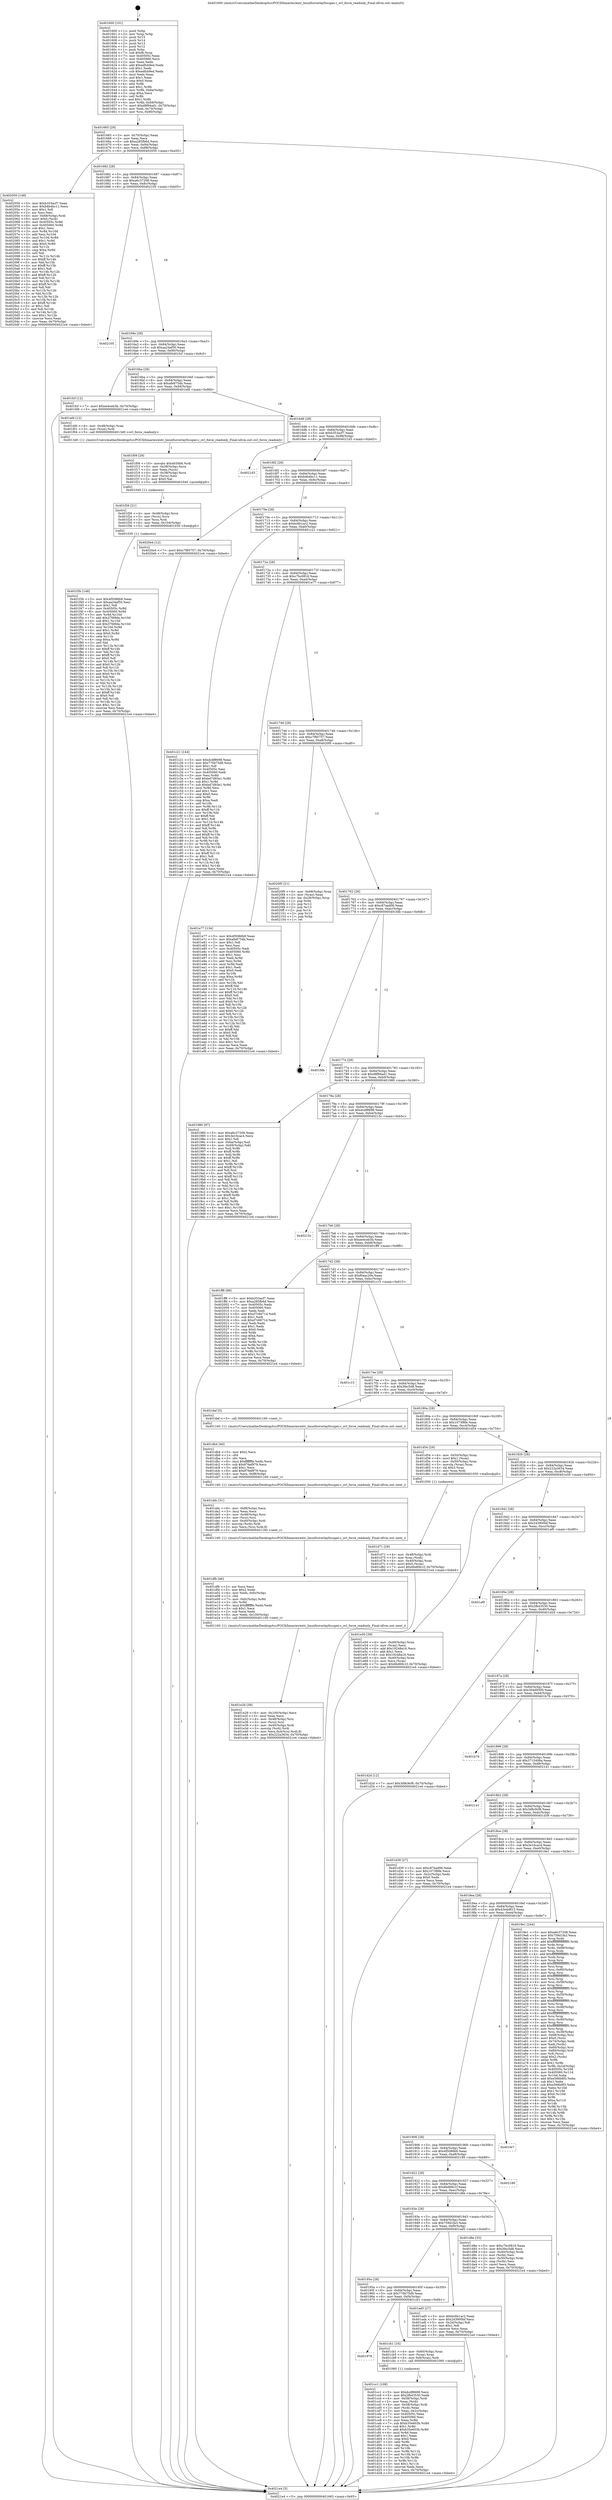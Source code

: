 digraph "0x401600" {
  label = "0x401600 (/mnt/c/Users/mathe/Desktop/tcc/POCII/binaries/extr_linuxfsoverlayfssuper.c_ovl_force_readonly_Final-ollvm.out::main(0))"
  labelloc = "t"
  node[shape=record]

  Entry [label="",width=0.3,height=0.3,shape=circle,fillcolor=black,style=filled]
  "0x401665" [label="{
     0x401665 [29]\l
     | [instrs]\l
     &nbsp;&nbsp;0x401665 \<+3\>: mov -0x70(%rbp),%eax\l
     &nbsp;&nbsp;0x401668 \<+2\>: mov %eax,%ecx\l
     &nbsp;&nbsp;0x40166a \<+6\>: sub $0xa285fb6d,%ecx\l
     &nbsp;&nbsp;0x401670 \<+6\>: mov %eax,-0x84(%rbp)\l
     &nbsp;&nbsp;0x401676 \<+6\>: mov %ecx,-0x88(%rbp)\l
     &nbsp;&nbsp;0x40167c \<+6\>: je 0000000000402050 \<main+0xa50\>\l
  }"]
  "0x402050" [label="{
     0x402050 [148]\l
     | [instrs]\l
     &nbsp;&nbsp;0x402050 \<+5\>: mov $0xb353acf7,%eax\l
     &nbsp;&nbsp;0x402055 \<+5\>: mov $0xb4b4bc11,%ecx\l
     &nbsp;&nbsp;0x40205a \<+2\>: mov $0x1,%dl\l
     &nbsp;&nbsp;0x40205c \<+2\>: xor %esi,%esi\l
     &nbsp;&nbsp;0x40205e \<+4\>: mov -0x68(%rbp),%rdi\l
     &nbsp;&nbsp;0x402062 \<+6\>: movl $0x0,(%rdi)\l
     &nbsp;&nbsp;0x402068 \<+8\>: mov 0x40505c,%r8d\l
     &nbsp;&nbsp;0x402070 \<+8\>: mov 0x405060,%r9d\l
     &nbsp;&nbsp;0x402078 \<+3\>: sub $0x1,%esi\l
     &nbsp;&nbsp;0x40207b \<+3\>: mov %r8d,%r10d\l
     &nbsp;&nbsp;0x40207e \<+3\>: add %esi,%r10d\l
     &nbsp;&nbsp;0x402081 \<+4\>: imul %r10d,%r8d\l
     &nbsp;&nbsp;0x402085 \<+4\>: and $0x1,%r8d\l
     &nbsp;&nbsp;0x402089 \<+4\>: cmp $0x0,%r8d\l
     &nbsp;&nbsp;0x40208d \<+4\>: sete %r11b\l
     &nbsp;&nbsp;0x402091 \<+4\>: cmp $0xa,%r9d\l
     &nbsp;&nbsp;0x402095 \<+3\>: setl %bl\l
     &nbsp;&nbsp;0x402098 \<+3\>: mov %r11b,%r14b\l
     &nbsp;&nbsp;0x40209b \<+4\>: xor $0xff,%r14b\l
     &nbsp;&nbsp;0x40209f \<+3\>: mov %bl,%r15b\l
     &nbsp;&nbsp;0x4020a2 \<+4\>: xor $0xff,%r15b\l
     &nbsp;&nbsp;0x4020a6 \<+3\>: xor $0x1,%dl\l
     &nbsp;&nbsp;0x4020a9 \<+3\>: mov %r14b,%r12b\l
     &nbsp;&nbsp;0x4020ac \<+4\>: and $0xff,%r12b\l
     &nbsp;&nbsp;0x4020b0 \<+3\>: and %dl,%r11b\l
     &nbsp;&nbsp;0x4020b3 \<+3\>: mov %r15b,%r13b\l
     &nbsp;&nbsp;0x4020b6 \<+4\>: and $0xff,%r13b\l
     &nbsp;&nbsp;0x4020ba \<+2\>: and %dl,%bl\l
     &nbsp;&nbsp;0x4020bc \<+3\>: or %r11b,%r12b\l
     &nbsp;&nbsp;0x4020bf \<+3\>: or %bl,%r13b\l
     &nbsp;&nbsp;0x4020c2 \<+3\>: xor %r13b,%r12b\l
     &nbsp;&nbsp;0x4020c5 \<+3\>: or %r15b,%r14b\l
     &nbsp;&nbsp;0x4020c8 \<+4\>: xor $0xff,%r14b\l
     &nbsp;&nbsp;0x4020cc \<+3\>: or $0x1,%dl\l
     &nbsp;&nbsp;0x4020cf \<+3\>: and %dl,%r14b\l
     &nbsp;&nbsp;0x4020d2 \<+3\>: or %r14b,%r12b\l
     &nbsp;&nbsp;0x4020d5 \<+4\>: test $0x1,%r12b\l
     &nbsp;&nbsp;0x4020d9 \<+3\>: cmovne %ecx,%eax\l
     &nbsp;&nbsp;0x4020dc \<+3\>: mov %eax,-0x70(%rbp)\l
     &nbsp;&nbsp;0x4020df \<+5\>: jmp 00000000004021e4 \<main+0xbe4\>\l
  }"]
  "0x401682" [label="{
     0x401682 [28]\l
     | [instrs]\l
     &nbsp;&nbsp;0x401682 \<+5\>: jmp 0000000000401687 \<main+0x87\>\l
     &nbsp;&nbsp;0x401687 \<+6\>: mov -0x84(%rbp),%eax\l
     &nbsp;&nbsp;0x40168d \<+5\>: sub $0xa6c37208,%eax\l
     &nbsp;&nbsp;0x401692 \<+6\>: mov %eax,-0x8c(%rbp)\l
     &nbsp;&nbsp;0x401698 \<+6\>: je 0000000000402105 \<main+0xb05\>\l
  }"]
  Exit [label="",width=0.3,height=0.3,shape=circle,fillcolor=black,style=filled,peripheries=2]
  "0x402105" [label="{
     0x402105\l
  }", style=dashed]
  "0x40169e" [label="{
     0x40169e [28]\l
     | [instrs]\l
     &nbsp;&nbsp;0x40169e \<+5\>: jmp 00000000004016a3 \<main+0xa3\>\l
     &nbsp;&nbsp;0x4016a3 \<+6\>: mov -0x84(%rbp),%eax\l
     &nbsp;&nbsp;0x4016a9 \<+5\>: sub $0xaa24af50,%eax\l
     &nbsp;&nbsp;0x4016ae \<+6\>: mov %eax,-0x90(%rbp)\l
     &nbsp;&nbsp;0x4016b4 \<+6\>: je 0000000000401fcf \<main+0x9cf\>\l
  }"]
  "0x401f3b" [label="{
     0x401f3b [148]\l
     | [instrs]\l
     &nbsp;&nbsp;0x401f3b \<+5\>: mov $0x4f5086b9,%eax\l
     &nbsp;&nbsp;0x401f40 \<+5\>: mov $0xaa24af50,%esi\l
     &nbsp;&nbsp;0x401f45 \<+2\>: mov $0x1,%dl\l
     &nbsp;&nbsp;0x401f47 \<+8\>: mov 0x40505c,%r8d\l
     &nbsp;&nbsp;0x401f4f \<+8\>: mov 0x405060,%r9d\l
     &nbsp;&nbsp;0x401f57 \<+3\>: mov %r8d,%r10d\l
     &nbsp;&nbsp;0x401f5a \<+7\>: add $0x37fd9de,%r10d\l
     &nbsp;&nbsp;0x401f61 \<+4\>: sub $0x1,%r10d\l
     &nbsp;&nbsp;0x401f65 \<+7\>: sub $0x37fd9de,%r10d\l
     &nbsp;&nbsp;0x401f6c \<+4\>: imul %r10d,%r8d\l
     &nbsp;&nbsp;0x401f70 \<+4\>: and $0x1,%r8d\l
     &nbsp;&nbsp;0x401f74 \<+4\>: cmp $0x0,%r8d\l
     &nbsp;&nbsp;0x401f78 \<+4\>: sete %r11b\l
     &nbsp;&nbsp;0x401f7c \<+4\>: cmp $0xa,%r9d\l
     &nbsp;&nbsp;0x401f80 \<+3\>: setl %bl\l
     &nbsp;&nbsp;0x401f83 \<+3\>: mov %r11b,%r14b\l
     &nbsp;&nbsp;0x401f86 \<+4\>: xor $0xff,%r14b\l
     &nbsp;&nbsp;0x401f8a \<+3\>: mov %bl,%r15b\l
     &nbsp;&nbsp;0x401f8d \<+4\>: xor $0xff,%r15b\l
     &nbsp;&nbsp;0x401f91 \<+3\>: xor $0x0,%dl\l
     &nbsp;&nbsp;0x401f94 \<+3\>: mov %r14b,%r12b\l
     &nbsp;&nbsp;0x401f97 \<+4\>: and $0x0,%r12b\l
     &nbsp;&nbsp;0x401f9b \<+3\>: and %dl,%r11b\l
     &nbsp;&nbsp;0x401f9e \<+3\>: mov %r15b,%r13b\l
     &nbsp;&nbsp;0x401fa1 \<+4\>: and $0x0,%r13b\l
     &nbsp;&nbsp;0x401fa5 \<+2\>: and %dl,%bl\l
     &nbsp;&nbsp;0x401fa7 \<+3\>: or %r11b,%r12b\l
     &nbsp;&nbsp;0x401faa \<+3\>: or %bl,%r13b\l
     &nbsp;&nbsp;0x401fad \<+3\>: xor %r13b,%r12b\l
     &nbsp;&nbsp;0x401fb0 \<+3\>: or %r15b,%r14b\l
     &nbsp;&nbsp;0x401fb3 \<+4\>: xor $0xff,%r14b\l
     &nbsp;&nbsp;0x401fb7 \<+3\>: or $0x0,%dl\l
     &nbsp;&nbsp;0x401fba \<+3\>: and %dl,%r14b\l
     &nbsp;&nbsp;0x401fbd \<+3\>: or %r14b,%r12b\l
     &nbsp;&nbsp;0x401fc0 \<+4\>: test $0x1,%r12b\l
     &nbsp;&nbsp;0x401fc4 \<+3\>: cmovne %esi,%eax\l
     &nbsp;&nbsp;0x401fc7 \<+3\>: mov %eax,-0x70(%rbp)\l
     &nbsp;&nbsp;0x401fca \<+5\>: jmp 00000000004021e4 \<main+0xbe4\>\l
  }"]
  "0x401fcf" [label="{
     0x401fcf [12]\l
     | [instrs]\l
     &nbsp;&nbsp;0x401fcf \<+7\>: movl $0xee4ceb3b,-0x70(%rbp)\l
     &nbsp;&nbsp;0x401fd6 \<+5\>: jmp 00000000004021e4 \<main+0xbe4\>\l
  }"]
  "0x4016ba" [label="{
     0x4016ba [28]\l
     | [instrs]\l
     &nbsp;&nbsp;0x4016ba \<+5\>: jmp 00000000004016bf \<main+0xbf\>\l
     &nbsp;&nbsp;0x4016bf \<+6\>: mov -0x84(%rbp),%eax\l
     &nbsp;&nbsp;0x4016c5 \<+5\>: sub $0xafe8754b,%eax\l
     &nbsp;&nbsp;0x4016ca \<+6\>: mov %eax,-0x94(%rbp)\l
     &nbsp;&nbsp;0x4016d0 \<+6\>: je 0000000000401efd \<main+0x8fd\>\l
  }"]
  "0x401f26" [label="{
     0x401f26 [21]\l
     | [instrs]\l
     &nbsp;&nbsp;0x401f26 \<+4\>: mov -0x48(%rbp),%rcx\l
     &nbsp;&nbsp;0x401f2a \<+3\>: mov (%rcx),%rcx\l
     &nbsp;&nbsp;0x401f2d \<+3\>: mov %rcx,%rdi\l
     &nbsp;&nbsp;0x401f30 \<+6\>: mov %eax,-0x104(%rbp)\l
     &nbsp;&nbsp;0x401f36 \<+5\>: call 0000000000401030 \<free@plt\>\l
     | [calls]\l
     &nbsp;&nbsp;0x401030 \{1\} (unknown)\l
  }"]
  "0x401efd" [label="{
     0x401efd [12]\l
     | [instrs]\l
     &nbsp;&nbsp;0x401efd \<+4\>: mov -0x48(%rbp),%rax\l
     &nbsp;&nbsp;0x401f01 \<+3\>: mov (%rax),%rdi\l
     &nbsp;&nbsp;0x401f04 \<+5\>: call 00000000004013d0 \<ovl_force_readonly\>\l
     | [calls]\l
     &nbsp;&nbsp;0x4013d0 \{1\} (/mnt/c/Users/mathe/Desktop/tcc/POCII/binaries/extr_linuxfsoverlayfssuper.c_ovl_force_readonly_Final-ollvm.out::ovl_force_readonly)\l
  }"]
  "0x4016d6" [label="{
     0x4016d6 [28]\l
     | [instrs]\l
     &nbsp;&nbsp;0x4016d6 \<+5\>: jmp 00000000004016db \<main+0xdb\>\l
     &nbsp;&nbsp;0x4016db \<+6\>: mov -0x84(%rbp),%eax\l
     &nbsp;&nbsp;0x4016e1 \<+5\>: sub $0xb353acf7,%eax\l
     &nbsp;&nbsp;0x4016e6 \<+6\>: mov %eax,-0x98(%rbp)\l
     &nbsp;&nbsp;0x4016ec \<+6\>: je 00000000004021d3 \<main+0xbd3\>\l
  }"]
  "0x401f09" [label="{
     0x401f09 [29]\l
     | [instrs]\l
     &nbsp;&nbsp;0x401f09 \<+10\>: movabs $0x4030b6,%rdi\l
     &nbsp;&nbsp;0x401f13 \<+4\>: mov -0x38(%rbp),%rcx\l
     &nbsp;&nbsp;0x401f17 \<+2\>: mov %eax,(%rcx)\l
     &nbsp;&nbsp;0x401f19 \<+4\>: mov -0x38(%rbp),%rcx\l
     &nbsp;&nbsp;0x401f1d \<+2\>: mov (%rcx),%esi\l
     &nbsp;&nbsp;0x401f1f \<+2\>: mov $0x0,%al\l
     &nbsp;&nbsp;0x401f21 \<+5\>: call 0000000000401040 \<printf@plt\>\l
     | [calls]\l
     &nbsp;&nbsp;0x401040 \{1\} (unknown)\l
  }"]
  "0x4021d3" [label="{
     0x4021d3\l
  }", style=dashed]
  "0x4016f2" [label="{
     0x4016f2 [28]\l
     | [instrs]\l
     &nbsp;&nbsp;0x4016f2 \<+5\>: jmp 00000000004016f7 \<main+0xf7\>\l
     &nbsp;&nbsp;0x4016f7 \<+6\>: mov -0x84(%rbp),%eax\l
     &nbsp;&nbsp;0x4016fd \<+5\>: sub $0xb4b4bc11,%eax\l
     &nbsp;&nbsp;0x401702 \<+6\>: mov %eax,-0x9c(%rbp)\l
     &nbsp;&nbsp;0x401708 \<+6\>: je 00000000004020e4 \<main+0xae4\>\l
  }"]
  "0x401e29" [label="{
     0x401e29 [39]\l
     | [instrs]\l
     &nbsp;&nbsp;0x401e29 \<+6\>: mov -0x100(%rbp),%ecx\l
     &nbsp;&nbsp;0x401e2f \<+3\>: imul %eax,%ecx\l
     &nbsp;&nbsp;0x401e32 \<+4\>: mov -0x48(%rbp),%rsi\l
     &nbsp;&nbsp;0x401e36 \<+3\>: mov (%rsi),%rsi\l
     &nbsp;&nbsp;0x401e39 \<+4\>: mov -0x40(%rbp),%rdi\l
     &nbsp;&nbsp;0x401e3d \<+3\>: movslq (%rdi),%rdi\l
     &nbsp;&nbsp;0x401e40 \<+4\>: mov %ecx,0x4(%rsi,%rdi,8)\l
     &nbsp;&nbsp;0x401e44 \<+7\>: movl $0x222a3634,-0x70(%rbp)\l
     &nbsp;&nbsp;0x401e4b \<+5\>: jmp 00000000004021e4 \<main+0xbe4\>\l
  }"]
  "0x4020e4" [label="{
     0x4020e4 [12]\l
     | [instrs]\l
     &nbsp;&nbsp;0x4020e4 \<+7\>: movl $0xc7f85757,-0x70(%rbp)\l
     &nbsp;&nbsp;0x4020eb \<+5\>: jmp 00000000004021e4 \<main+0xbe4\>\l
  }"]
  "0x40170e" [label="{
     0x40170e [28]\l
     | [instrs]\l
     &nbsp;&nbsp;0x40170e \<+5\>: jmp 0000000000401713 \<main+0x113\>\l
     &nbsp;&nbsp;0x401713 \<+6\>: mov -0x84(%rbp),%eax\l
     &nbsp;&nbsp;0x401719 \<+5\>: sub $0xbc6b1ac2,%eax\l
     &nbsp;&nbsp;0x40171e \<+6\>: mov %eax,-0xa0(%rbp)\l
     &nbsp;&nbsp;0x401724 \<+6\>: je 0000000000401c21 \<main+0x621\>\l
  }"]
  "0x401dfb" [label="{
     0x401dfb [46]\l
     | [instrs]\l
     &nbsp;&nbsp;0x401dfb \<+2\>: xor %ecx,%ecx\l
     &nbsp;&nbsp;0x401dfd \<+5\>: mov $0x2,%edx\l
     &nbsp;&nbsp;0x401e02 \<+6\>: mov %edx,-0xfc(%rbp)\l
     &nbsp;&nbsp;0x401e08 \<+1\>: cltd\l
     &nbsp;&nbsp;0x401e09 \<+7\>: mov -0xfc(%rbp),%r8d\l
     &nbsp;&nbsp;0x401e10 \<+3\>: idiv %r8d\l
     &nbsp;&nbsp;0x401e13 \<+6\>: imul $0xfffffffe,%edx,%edx\l
     &nbsp;&nbsp;0x401e19 \<+3\>: sub $0x1,%ecx\l
     &nbsp;&nbsp;0x401e1c \<+2\>: sub %ecx,%edx\l
     &nbsp;&nbsp;0x401e1e \<+6\>: mov %edx,-0x100(%rbp)\l
     &nbsp;&nbsp;0x401e24 \<+5\>: call 0000000000401160 \<next_i\>\l
     | [calls]\l
     &nbsp;&nbsp;0x401160 \{1\} (/mnt/c/Users/mathe/Desktop/tcc/POCII/binaries/extr_linuxfsoverlayfssuper.c_ovl_force_readonly_Final-ollvm.out::next_i)\l
  }"]
  "0x401c21" [label="{
     0x401c21 [144]\l
     | [instrs]\l
     &nbsp;&nbsp;0x401c21 \<+5\>: mov $0xdcdf8698,%eax\l
     &nbsp;&nbsp;0x401c26 \<+5\>: mov $0x770b75d9,%ecx\l
     &nbsp;&nbsp;0x401c2b \<+2\>: mov $0x1,%dl\l
     &nbsp;&nbsp;0x401c2d \<+7\>: mov 0x40505c,%esi\l
     &nbsp;&nbsp;0x401c34 \<+7\>: mov 0x405060,%edi\l
     &nbsp;&nbsp;0x401c3b \<+3\>: mov %esi,%r8d\l
     &nbsp;&nbsp;0x401c3e \<+7\>: add $0xbd7d93e1,%r8d\l
     &nbsp;&nbsp;0x401c45 \<+4\>: sub $0x1,%r8d\l
     &nbsp;&nbsp;0x401c49 \<+7\>: sub $0xbd7d93e1,%r8d\l
     &nbsp;&nbsp;0x401c50 \<+4\>: imul %r8d,%esi\l
     &nbsp;&nbsp;0x401c54 \<+3\>: and $0x1,%esi\l
     &nbsp;&nbsp;0x401c57 \<+3\>: cmp $0x0,%esi\l
     &nbsp;&nbsp;0x401c5a \<+4\>: sete %r9b\l
     &nbsp;&nbsp;0x401c5e \<+3\>: cmp $0xa,%edi\l
     &nbsp;&nbsp;0x401c61 \<+4\>: setl %r10b\l
     &nbsp;&nbsp;0x401c65 \<+3\>: mov %r9b,%r11b\l
     &nbsp;&nbsp;0x401c68 \<+4\>: xor $0xff,%r11b\l
     &nbsp;&nbsp;0x401c6c \<+3\>: mov %r10b,%bl\l
     &nbsp;&nbsp;0x401c6f \<+3\>: xor $0xff,%bl\l
     &nbsp;&nbsp;0x401c72 \<+3\>: xor $0x1,%dl\l
     &nbsp;&nbsp;0x401c75 \<+3\>: mov %r11b,%r14b\l
     &nbsp;&nbsp;0x401c78 \<+4\>: and $0xff,%r14b\l
     &nbsp;&nbsp;0x401c7c \<+3\>: and %dl,%r9b\l
     &nbsp;&nbsp;0x401c7f \<+3\>: mov %bl,%r15b\l
     &nbsp;&nbsp;0x401c82 \<+4\>: and $0xff,%r15b\l
     &nbsp;&nbsp;0x401c86 \<+3\>: and %dl,%r10b\l
     &nbsp;&nbsp;0x401c89 \<+3\>: or %r9b,%r14b\l
     &nbsp;&nbsp;0x401c8c \<+3\>: or %r10b,%r15b\l
     &nbsp;&nbsp;0x401c8f \<+3\>: xor %r15b,%r14b\l
     &nbsp;&nbsp;0x401c92 \<+3\>: or %bl,%r11b\l
     &nbsp;&nbsp;0x401c95 \<+4\>: xor $0xff,%r11b\l
     &nbsp;&nbsp;0x401c99 \<+3\>: or $0x1,%dl\l
     &nbsp;&nbsp;0x401c9c \<+3\>: and %dl,%r11b\l
     &nbsp;&nbsp;0x401c9f \<+3\>: or %r11b,%r14b\l
     &nbsp;&nbsp;0x401ca2 \<+4\>: test $0x1,%r14b\l
     &nbsp;&nbsp;0x401ca6 \<+3\>: cmovne %ecx,%eax\l
     &nbsp;&nbsp;0x401ca9 \<+3\>: mov %eax,-0x70(%rbp)\l
     &nbsp;&nbsp;0x401cac \<+5\>: jmp 00000000004021e4 \<main+0xbe4\>\l
  }"]
  "0x40172a" [label="{
     0x40172a [28]\l
     | [instrs]\l
     &nbsp;&nbsp;0x40172a \<+5\>: jmp 000000000040172f \<main+0x12f\>\l
     &nbsp;&nbsp;0x40172f \<+6\>: mov -0x84(%rbp),%eax\l
     &nbsp;&nbsp;0x401735 \<+5\>: sub $0xc7bc0816,%eax\l
     &nbsp;&nbsp;0x40173a \<+6\>: mov %eax,-0xa4(%rbp)\l
     &nbsp;&nbsp;0x401740 \<+6\>: je 0000000000401e77 \<main+0x877\>\l
  }"]
  "0x401ddc" [label="{
     0x401ddc [31]\l
     | [instrs]\l
     &nbsp;&nbsp;0x401ddc \<+6\>: mov -0xf8(%rbp),%ecx\l
     &nbsp;&nbsp;0x401de2 \<+3\>: imul %eax,%ecx\l
     &nbsp;&nbsp;0x401de5 \<+4\>: mov -0x48(%rbp),%rsi\l
     &nbsp;&nbsp;0x401de9 \<+3\>: mov (%rsi),%rsi\l
     &nbsp;&nbsp;0x401dec \<+4\>: mov -0x40(%rbp),%rdi\l
     &nbsp;&nbsp;0x401df0 \<+3\>: movslq (%rdi),%rdi\l
     &nbsp;&nbsp;0x401df3 \<+3\>: mov %ecx,(%rsi,%rdi,8)\l
     &nbsp;&nbsp;0x401df6 \<+5\>: call 0000000000401160 \<next_i\>\l
     | [calls]\l
     &nbsp;&nbsp;0x401160 \{1\} (/mnt/c/Users/mathe/Desktop/tcc/POCII/binaries/extr_linuxfsoverlayfssuper.c_ovl_force_readonly_Final-ollvm.out::next_i)\l
  }"]
  "0x401e77" [label="{
     0x401e77 [134]\l
     | [instrs]\l
     &nbsp;&nbsp;0x401e77 \<+5\>: mov $0x4f5086b9,%eax\l
     &nbsp;&nbsp;0x401e7c \<+5\>: mov $0xafe8754b,%ecx\l
     &nbsp;&nbsp;0x401e81 \<+2\>: mov $0x1,%dl\l
     &nbsp;&nbsp;0x401e83 \<+2\>: xor %esi,%esi\l
     &nbsp;&nbsp;0x401e85 \<+7\>: mov 0x40505c,%edi\l
     &nbsp;&nbsp;0x401e8c \<+8\>: mov 0x405060,%r8d\l
     &nbsp;&nbsp;0x401e94 \<+3\>: sub $0x1,%esi\l
     &nbsp;&nbsp;0x401e97 \<+3\>: mov %edi,%r9d\l
     &nbsp;&nbsp;0x401e9a \<+3\>: add %esi,%r9d\l
     &nbsp;&nbsp;0x401e9d \<+4\>: imul %r9d,%edi\l
     &nbsp;&nbsp;0x401ea1 \<+3\>: and $0x1,%edi\l
     &nbsp;&nbsp;0x401ea4 \<+3\>: cmp $0x0,%edi\l
     &nbsp;&nbsp;0x401ea7 \<+4\>: sete %r10b\l
     &nbsp;&nbsp;0x401eab \<+4\>: cmp $0xa,%r8d\l
     &nbsp;&nbsp;0x401eaf \<+4\>: setl %r11b\l
     &nbsp;&nbsp;0x401eb3 \<+3\>: mov %r10b,%bl\l
     &nbsp;&nbsp;0x401eb6 \<+3\>: xor $0xff,%bl\l
     &nbsp;&nbsp;0x401eb9 \<+3\>: mov %r11b,%r14b\l
     &nbsp;&nbsp;0x401ebc \<+4\>: xor $0xff,%r14b\l
     &nbsp;&nbsp;0x401ec0 \<+3\>: xor $0x0,%dl\l
     &nbsp;&nbsp;0x401ec3 \<+3\>: mov %bl,%r15b\l
     &nbsp;&nbsp;0x401ec6 \<+4\>: and $0x0,%r15b\l
     &nbsp;&nbsp;0x401eca \<+3\>: and %dl,%r10b\l
     &nbsp;&nbsp;0x401ecd \<+3\>: mov %r14b,%r12b\l
     &nbsp;&nbsp;0x401ed0 \<+4\>: and $0x0,%r12b\l
     &nbsp;&nbsp;0x401ed4 \<+3\>: and %dl,%r11b\l
     &nbsp;&nbsp;0x401ed7 \<+3\>: or %r10b,%r15b\l
     &nbsp;&nbsp;0x401eda \<+3\>: or %r11b,%r12b\l
     &nbsp;&nbsp;0x401edd \<+3\>: xor %r12b,%r15b\l
     &nbsp;&nbsp;0x401ee0 \<+3\>: or %r14b,%bl\l
     &nbsp;&nbsp;0x401ee3 \<+3\>: xor $0xff,%bl\l
     &nbsp;&nbsp;0x401ee6 \<+3\>: or $0x0,%dl\l
     &nbsp;&nbsp;0x401ee9 \<+2\>: and %dl,%bl\l
     &nbsp;&nbsp;0x401eeb \<+3\>: or %bl,%r15b\l
     &nbsp;&nbsp;0x401eee \<+4\>: test $0x1,%r15b\l
     &nbsp;&nbsp;0x401ef2 \<+3\>: cmovne %ecx,%eax\l
     &nbsp;&nbsp;0x401ef5 \<+3\>: mov %eax,-0x70(%rbp)\l
     &nbsp;&nbsp;0x401ef8 \<+5\>: jmp 00000000004021e4 \<main+0xbe4\>\l
  }"]
  "0x401746" [label="{
     0x401746 [28]\l
     | [instrs]\l
     &nbsp;&nbsp;0x401746 \<+5\>: jmp 000000000040174b \<main+0x14b\>\l
     &nbsp;&nbsp;0x40174b \<+6\>: mov -0x84(%rbp),%eax\l
     &nbsp;&nbsp;0x401751 \<+5\>: sub $0xc7f85757,%eax\l
     &nbsp;&nbsp;0x401756 \<+6\>: mov %eax,-0xa8(%rbp)\l
     &nbsp;&nbsp;0x40175c \<+6\>: je 00000000004020f0 \<main+0xaf0\>\l
  }"]
  "0x401db4" [label="{
     0x401db4 [40]\l
     | [instrs]\l
     &nbsp;&nbsp;0x401db4 \<+5\>: mov $0x2,%ecx\l
     &nbsp;&nbsp;0x401db9 \<+1\>: cltd\l
     &nbsp;&nbsp;0x401dba \<+2\>: idiv %ecx\l
     &nbsp;&nbsp;0x401dbc \<+6\>: imul $0xfffffffe,%edx,%ecx\l
     &nbsp;&nbsp;0x401dc2 \<+6\>: sub $0x976ef979,%ecx\l
     &nbsp;&nbsp;0x401dc8 \<+3\>: add $0x1,%ecx\l
     &nbsp;&nbsp;0x401dcb \<+6\>: add $0x976ef979,%ecx\l
     &nbsp;&nbsp;0x401dd1 \<+6\>: mov %ecx,-0xf8(%rbp)\l
     &nbsp;&nbsp;0x401dd7 \<+5\>: call 0000000000401160 \<next_i\>\l
     | [calls]\l
     &nbsp;&nbsp;0x401160 \{1\} (/mnt/c/Users/mathe/Desktop/tcc/POCII/binaries/extr_linuxfsoverlayfssuper.c_ovl_force_readonly_Final-ollvm.out::next_i)\l
  }"]
  "0x4020f0" [label="{
     0x4020f0 [21]\l
     | [instrs]\l
     &nbsp;&nbsp;0x4020f0 \<+4\>: mov -0x68(%rbp),%rax\l
     &nbsp;&nbsp;0x4020f4 \<+2\>: mov (%rax),%eax\l
     &nbsp;&nbsp;0x4020f6 \<+4\>: lea -0x28(%rbp),%rsp\l
     &nbsp;&nbsp;0x4020fa \<+1\>: pop %rbx\l
     &nbsp;&nbsp;0x4020fb \<+2\>: pop %r12\l
     &nbsp;&nbsp;0x4020fd \<+2\>: pop %r13\l
     &nbsp;&nbsp;0x4020ff \<+2\>: pop %r14\l
     &nbsp;&nbsp;0x402101 \<+2\>: pop %r15\l
     &nbsp;&nbsp;0x402103 \<+1\>: pop %rbp\l
     &nbsp;&nbsp;0x402104 \<+1\>: ret\l
  }"]
  "0x401762" [label="{
     0x401762 [28]\l
     | [instrs]\l
     &nbsp;&nbsp;0x401762 \<+5\>: jmp 0000000000401767 \<main+0x167\>\l
     &nbsp;&nbsp;0x401767 \<+6\>: mov -0x84(%rbp),%eax\l
     &nbsp;&nbsp;0x40176d \<+5\>: sub $0xc87ead06,%eax\l
     &nbsp;&nbsp;0x401772 \<+6\>: mov %eax,-0xac(%rbp)\l
     &nbsp;&nbsp;0x401778 \<+6\>: je 0000000000401fdb \<main+0x9db\>\l
  }"]
  "0x401d71" [label="{
     0x401d71 [29]\l
     | [instrs]\l
     &nbsp;&nbsp;0x401d71 \<+4\>: mov -0x48(%rbp),%rdi\l
     &nbsp;&nbsp;0x401d75 \<+3\>: mov %rax,(%rdi)\l
     &nbsp;&nbsp;0x401d78 \<+4\>: mov -0x40(%rbp),%rax\l
     &nbsp;&nbsp;0x401d7c \<+6\>: movl $0x0,(%rax)\l
     &nbsp;&nbsp;0x401d82 \<+7\>: movl $0x6bd69c1f,-0x70(%rbp)\l
     &nbsp;&nbsp;0x401d89 \<+5\>: jmp 00000000004021e4 \<main+0xbe4\>\l
  }"]
  "0x401fdb" [label="{
     0x401fdb\l
  }", style=dashed]
  "0x40177e" [label="{
     0x40177e [28]\l
     | [instrs]\l
     &nbsp;&nbsp;0x40177e \<+5\>: jmp 0000000000401783 \<main+0x183\>\l
     &nbsp;&nbsp;0x401783 \<+6\>: mov -0x84(%rbp),%eax\l
     &nbsp;&nbsp;0x401789 \<+5\>: sub $0xd8f94ad1,%eax\l
     &nbsp;&nbsp;0x40178e \<+6\>: mov %eax,-0xb0(%rbp)\l
     &nbsp;&nbsp;0x401794 \<+6\>: je 0000000000401980 \<main+0x380\>\l
  }"]
  "0x401cc1" [label="{
     0x401cc1 [108]\l
     | [instrs]\l
     &nbsp;&nbsp;0x401cc1 \<+5\>: mov $0xdcdf8698,%ecx\l
     &nbsp;&nbsp;0x401cc6 \<+5\>: mov $0x2fb43530,%edx\l
     &nbsp;&nbsp;0x401ccb \<+4\>: mov -0x58(%rbp),%rdi\l
     &nbsp;&nbsp;0x401ccf \<+2\>: mov %eax,(%rdi)\l
     &nbsp;&nbsp;0x401cd1 \<+4\>: mov -0x58(%rbp),%rdi\l
     &nbsp;&nbsp;0x401cd5 \<+2\>: mov (%rdi),%eax\l
     &nbsp;&nbsp;0x401cd7 \<+3\>: mov %eax,-0x2c(%rbp)\l
     &nbsp;&nbsp;0x401cda \<+7\>: mov 0x40505c,%eax\l
     &nbsp;&nbsp;0x401ce1 \<+7\>: mov 0x405060,%esi\l
     &nbsp;&nbsp;0x401ce8 \<+3\>: mov %eax,%r8d\l
     &nbsp;&nbsp;0x401ceb \<+7\>: sub $0xb35e603b,%r8d\l
     &nbsp;&nbsp;0x401cf2 \<+4\>: sub $0x1,%r8d\l
     &nbsp;&nbsp;0x401cf6 \<+7\>: add $0xb35e603b,%r8d\l
     &nbsp;&nbsp;0x401cfd \<+4\>: imul %r8d,%eax\l
     &nbsp;&nbsp;0x401d01 \<+3\>: and $0x1,%eax\l
     &nbsp;&nbsp;0x401d04 \<+3\>: cmp $0x0,%eax\l
     &nbsp;&nbsp;0x401d07 \<+4\>: sete %r9b\l
     &nbsp;&nbsp;0x401d0b \<+3\>: cmp $0xa,%esi\l
     &nbsp;&nbsp;0x401d0e \<+4\>: setl %r10b\l
     &nbsp;&nbsp;0x401d12 \<+3\>: mov %r9b,%r11b\l
     &nbsp;&nbsp;0x401d15 \<+3\>: and %r10b,%r11b\l
     &nbsp;&nbsp;0x401d18 \<+3\>: xor %r10b,%r9b\l
     &nbsp;&nbsp;0x401d1b \<+3\>: or %r9b,%r11b\l
     &nbsp;&nbsp;0x401d1e \<+4\>: test $0x1,%r11b\l
     &nbsp;&nbsp;0x401d22 \<+3\>: cmovne %edx,%ecx\l
     &nbsp;&nbsp;0x401d25 \<+3\>: mov %ecx,-0x70(%rbp)\l
     &nbsp;&nbsp;0x401d28 \<+5\>: jmp 00000000004021e4 \<main+0xbe4\>\l
  }"]
  "0x401980" [label="{
     0x401980 [97]\l
     | [instrs]\l
     &nbsp;&nbsp;0x401980 \<+5\>: mov $0xa6c37208,%eax\l
     &nbsp;&nbsp;0x401985 \<+5\>: mov $0x3e16cac4,%ecx\l
     &nbsp;&nbsp;0x40198a \<+2\>: mov $0x1,%dl\l
     &nbsp;&nbsp;0x40198c \<+4\>: mov -0x6a(%rbp),%sil\l
     &nbsp;&nbsp;0x401990 \<+4\>: mov -0x69(%rbp),%dil\l
     &nbsp;&nbsp;0x401994 \<+3\>: mov %sil,%r8b\l
     &nbsp;&nbsp;0x401997 \<+4\>: xor $0xff,%r8b\l
     &nbsp;&nbsp;0x40199b \<+3\>: mov %dil,%r9b\l
     &nbsp;&nbsp;0x40199e \<+4\>: xor $0xff,%r9b\l
     &nbsp;&nbsp;0x4019a2 \<+3\>: xor $0x1,%dl\l
     &nbsp;&nbsp;0x4019a5 \<+3\>: mov %r8b,%r10b\l
     &nbsp;&nbsp;0x4019a8 \<+4\>: and $0xff,%r10b\l
     &nbsp;&nbsp;0x4019ac \<+3\>: and %dl,%sil\l
     &nbsp;&nbsp;0x4019af \<+3\>: mov %r9b,%r11b\l
     &nbsp;&nbsp;0x4019b2 \<+4\>: and $0xff,%r11b\l
     &nbsp;&nbsp;0x4019b6 \<+3\>: and %dl,%dil\l
     &nbsp;&nbsp;0x4019b9 \<+3\>: or %sil,%r10b\l
     &nbsp;&nbsp;0x4019bc \<+3\>: or %dil,%r11b\l
     &nbsp;&nbsp;0x4019bf \<+3\>: xor %r11b,%r10b\l
     &nbsp;&nbsp;0x4019c2 \<+3\>: or %r9b,%r8b\l
     &nbsp;&nbsp;0x4019c5 \<+4\>: xor $0xff,%r8b\l
     &nbsp;&nbsp;0x4019c9 \<+3\>: or $0x1,%dl\l
     &nbsp;&nbsp;0x4019cc \<+3\>: and %dl,%r8b\l
     &nbsp;&nbsp;0x4019cf \<+3\>: or %r8b,%r10b\l
     &nbsp;&nbsp;0x4019d2 \<+4\>: test $0x1,%r10b\l
     &nbsp;&nbsp;0x4019d6 \<+3\>: cmovne %ecx,%eax\l
     &nbsp;&nbsp;0x4019d9 \<+3\>: mov %eax,-0x70(%rbp)\l
     &nbsp;&nbsp;0x4019dc \<+5\>: jmp 00000000004021e4 \<main+0xbe4\>\l
  }"]
  "0x40179a" [label="{
     0x40179a [28]\l
     | [instrs]\l
     &nbsp;&nbsp;0x40179a \<+5\>: jmp 000000000040179f \<main+0x19f\>\l
     &nbsp;&nbsp;0x40179f \<+6\>: mov -0x84(%rbp),%eax\l
     &nbsp;&nbsp;0x4017a5 \<+5\>: sub $0xdcdf8698,%eax\l
     &nbsp;&nbsp;0x4017aa \<+6\>: mov %eax,-0xb4(%rbp)\l
     &nbsp;&nbsp;0x4017b0 \<+6\>: je 000000000040215c \<main+0xb5c\>\l
  }"]
  "0x4021e4" [label="{
     0x4021e4 [5]\l
     | [instrs]\l
     &nbsp;&nbsp;0x4021e4 \<+5\>: jmp 0000000000401665 \<main+0x65\>\l
  }"]
  "0x401600" [label="{
     0x401600 [101]\l
     | [instrs]\l
     &nbsp;&nbsp;0x401600 \<+1\>: push %rbp\l
     &nbsp;&nbsp;0x401601 \<+3\>: mov %rsp,%rbp\l
     &nbsp;&nbsp;0x401604 \<+2\>: push %r15\l
     &nbsp;&nbsp;0x401606 \<+2\>: push %r14\l
     &nbsp;&nbsp;0x401608 \<+2\>: push %r13\l
     &nbsp;&nbsp;0x40160a \<+2\>: push %r12\l
     &nbsp;&nbsp;0x40160c \<+1\>: push %rbx\l
     &nbsp;&nbsp;0x40160d \<+7\>: sub $0xf8,%rsp\l
     &nbsp;&nbsp;0x401614 \<+7\>: mov 0x40505c,%eax\l
     &nbsp;&nbsp;0x40161b \<+7\>: mov 0x405060,%ecx\l
     &nbsp;&nbsp;0x401622 \<+2\>: mov %eax,%edx\l
     &nbsp;&nbsp;0x401624 \<+6\>: add $0xedfcb9ed,%edx\l
     &nbsp;&nbsp;0x40162a \<+3\>: sub $0x1,%edx\l
     &nbsp;&nbsp;0x40162d \<+6\>: sub $0xedfcb9ed,%edx\l
     &nbsp;&nbsp;0x401633 \<+3\>: imul %edx,%eax\l
     &nbsp;&nbsp;0x401636 \<+3\>: and $0x1,%eax\l
     &nbsp;&nbsp;0x401639 \<+3\>: cmp $0x0,%eax\l
     &nbsp;&nbsp;0x40163c \<+4\>: sete %r8b\l
     &nbsp;&nbsp;0x401640 \<+4\>: and $0x1,%r8b\l
     &nbsp;&nbsp;0x401644 \<+4\>: mov %r8b,-0x6a(%rbp)\l
     &nbsp;&nbsp;0x401648 \<+3\>: cmp $0xa,%ecx\l
     &nbsp;&nbsp;0x40164b \<+4\>: setl %r8b\l
     &nbsp;&nbsp;0x40164f \<+4\>: and $0x1,%r8b\l
     &nbsp;&nbsp;0x401653 \<+4\>: mov %r8b,-0x69(%rbp)\l
     &nbsp;&nbsp;0x401657 \<+7\>: movl $0xd8f94ad1,-0x70(%rbp)\l
     &nbsp;&nbsp;0x40165e \<+3\>: mov %edi,-0x74(%rbp)\l
     &nbsp;&nbsp;0x401661 \<+4\>: mov %rsi,-0x80(%rbp)\l
  }"]
  "0x401976" [label="{
     0x401976\l
  }", style=dashed]
  "0x40215c" [label="{
     0x40215c\l
  }", style=dashed]
  "0x4017b6" [label="{
     0x4017b6 [28]\l
     | [instrs]\l
     &nbsp;&nbsp;0x4017b6 \<+5\>: jmp 00000000004017bb \<main+0x1bb\>\l
     &nbsp;&nbsp;0x4017bb \<+6\>: mov -0x84(%rbp),%eax\l
     &nbsp;&nbsp;0x4017c1 \<+5\>: sub $0xee4ceb3b,%eax\l
     &nbsp;&nbsp;0x4017c6 \<+6\>: mov %eax,-0xb8(%rbp)\l
     &nbsp;&nbsp;0x4017cc \<+6\>: je 0000000000401ff8 \<main+0x9f8\>\l
  }"]
  "0x401cb1" [label="{
     0x401cb1 [16]\l
     | [instrs]\l
     &nbsp;&nbsp;0x401cb1 \<+4\>: mov -0x60(%rbp),%rax\l
     &nbsp;&nbsp;0x401cb5 \<+3\>: mov (%rax),%rax\l
     &nbsp;&nbsp;0x401cb8 \<+4\>: mov 0x8(%rax),%rdi\l
     &nbsp;&nbsp;0x401cbc \<+5\>: call 0000000000401060 \<atoi@plt\>\l
     | [calls]\l
     &nbsp;&nbsp;0x401060 \{1\} (unknown)\l
  }"]
  "0x401ff8" [label="{
     0x401ff8 [88]\l
     | [instrs]\l
     &nbsp;&nbsp;0x401ff8 \<+5\>: mov $0xb353acf7,%eax\l
     &nbsp;&nbsp;0x401ffd \<+5\>: mov $0xa285fb6d,%ecx\l
     &nbsp;&nbsp;0x402002 \<+7\>: mov 0x40505c,%edx\l
     &nbsp;&nbsp;0x402009 \<+7\>: mov 0x405060,%esi\l
     &nbsp;&nbsp;0x402010 \<+2\>: mov %edx,%edi\l
     &nbsp;&nbsp;0x402012 \<+6\>: add $0xd7c6671d,%edi\l
     &nbsp;&nbsp;0x402018 \<+3\>: sub $0x1,%edi\l
     &nbsp;&nbsp;0x40201b \<+6\>: sub $0xd7c6671d,%edi\l
     &nbsp;&nbsp;0x402021 \<+3\>: imul %edi,%edx\l
     &nbsp;&nbsp;0x402024 \<+3\>: and $0x1,%edx\l
     &nbsp;&nbsp;0x402027 \<+3\>: cmp $0x0,%edx\l
     &nbsp;&nbsp;0x40202a \<+4\>: sete %r8b\l
     &nbsp;&nbsp;0x40202e \<+3\>: cmp $0xa,%esi\l
     &nbsp;&nbsp;0x402031 \<+4\>: setl %r9b\l
     &nbsp;&nbsp;0x402035 \<+3\>: mov %r8b,%r10b\l
     &nbsp;&nbsp;0x402038 \<+3\>: and %r9b,%r10b\l
     &nbsp;&nbsp;0x40203b \<+3\>: xor %r9b,%r8b\l
     &nbsp;&nbsp;0x40203e \<+3\>: or %r8b,%r10b\l
     &nbsp;&nbsp;0x402041 \<+4\>: test $0x1,%r10b\l
     &nbsp;&nbsp;0x402045 \<+3\>: cmovne %ecx,%eax\l
     &nbsp;&nbsp;0x402048 \<+3\>: mov %eax,-0x70(%rbp)\l
     &nbsp;&nbsp;0x40204b \<+5\>: jmp 00000000004021e4 \<main+0xbe4\>\l
  }"]
  "0x4017d2" [label="{
     0x4017d2 [28]\l
     | [instrs]\l
     &nbsp;&nbsp;0x4017d2 \<+5\>: jmp 00000000004017d7 \<main+0x1d7\>\l
     &nbsp;&nbsp;0x4017d7 \<+6\>: mov -0x84(%rbp),%eax\l
     &nbsp;&nbsp;0x4017dd \<+5\>: sub $0xf0aac20e,%eax\l
     &nbsp;&nbsp;0x4017e2 \<+6\>: mov %eax,-0xbc(%rbp)\l
     &nbsp;&nbsp;0x4017e8 \<+6\>: je 0000000000401c15 \<main+0x615\>\l
  }"]
  "0x40195a" [label="{
     0x40195a [28]\l
     | [instrs]\l
     &nbsp;&nbsp;0x40195a \<+5\>: jmp 000000000040195f \<main+0x35f\>\l
     &nbsp;&nbsp;0x40195f \<+6\>: mov -0x84(%rbp),%eax\l
     &nbsp;&nbsp;0x401965 \<+5\>: sub $0x770b75d9,%eax\l
     &nbsp;&nbsp;0x40196a \<+6\>: mov %eax,-0xf4(%rbp)\l
     &nbsp;&nbsp;0x401970 \<+6\>: je 0000000000401cb1 \<main+0x6b1\>\l
  }"]
  "0x401c15" [label="{
     0x401c15\l
  }", style=dashed]
  "0x4017ee" [label="{
     0x4017ee [28]\l
     | [instrs]\l
     &nbsp;&nbsp;0x4017ee \<+5\>: jmp 00000000004017f3 \<main+0x1f3\>\l
     &nbsp;&nbsp;0x4017f3 \<+6\>: mov -0x84(%rbp),%eax\l
     &nbsp;&nbsp;0x4017f9 \<+5\>: sub $0x3fec5d8,%eax\l
     &nbsp;&nbsp;0x4017fe \<+6\>: mov %eax,-0xc0(%rbp)\l
     &nbsp;&nbsp;0x401804 \<+6\>: je 0000000000401daf \<main+0x7af\>\l
  }"]
  "0x401ad5" [label="{
     0x401ad5 [27]\l
     | [instrs]\l
     &nbsp;&nbsp;0x401ad5 \<+5\>: mov $0xbc6b1ac2,%eax\l
     &nbsp;&nbsp;0x401ada \<+5\>: mov $0x243900bf,%ecx\l
     &nbsp;&nbsp;0x401adf \<+3\>: mov -0x2d(%rbp),%dl\l
     &nbsp;&nbsp;0x401ae2 \<+3\>: test $0x1,%dl\l
     &nbsp;&nbsp;0x401ae5 \<+3\>: cmovne %ecx,%eax\l
     &nbsp;&nbsp;0x401ae8 \<+3\>: mov %eax,-0x70(%rbp)\l
     &nbsp;&nbsp;0x401aeb \<+5\>: jmp 00000000004021e4 \<main+0xbe4\>\l
  }"]
  "0x401daf" [label="{
     0x401daf [5]\l
     | [instrs]\l
     &nbsp;&nbsp;0x401daf \<+5\>: call 0000000000401160 \<next_i\>\l
     | [calls]\l
     &nbsp;&nbsp;0x401160 \{1\} (/mnt/c/Users/mathe/Desktop/tcc/POCII/binaries/extr_linuxfsoverlayfssuper.c_ovl_force_readonly_Final-ollvm.out::next_i)\l
  }"]
  "0x40180a" [label="{
     0x40180a [28]\l
     | [instrs]\l
     &nbsp;&nbsp;0x40180a \<+5\>: jmp 000000000040180f \<main+0x20f\>\l
     &nbsp;&nbsp;0x40180f \<+6\>: mov -0x84(%rbp),%eax\l
     &nbsp;&nbsp;0x401815 \<+5\>: sub $0x1073f6fe,%eax\l
     &nbsp;&nbsp;0x40181a \<+6\>: mov %eax,-0xc4(%rbp)\l
     &nbsp;&nbsp;0x401820 \<+6\>: je 0000000000401d54 \<main+0x754\>\l
  }"]
  "0x40193e" [label="{
     0x40193e [28]\l
     | [instrs]\l
     &nbsp;&nbsp;0x40193e \<+5\>: jmp 0000000000401943 \<main+0x343\>\l
     &nbsp;&nbsp;0x401943 \<+6\>: mov -0x84(%rbp),%eax\l
     &nbsp;&nbsp;0x401949 \<+5\>: sub $0x759d1fa3,%eax\l
     &nbsp;&nbsp;0x40194e \<+6\>: mov %eax,-0xf0(%rbp)\l
     &nbsp;&nbsp;0x401954 \<+6\>: je 0000000000401ad5 \<main+0x4d5\>\l
  }"]
  "0x401d54" [label="{
     0x401d54 [29]\l
     | [instrs]\l
     &nbsp;&nbsp;0x401d54 \<+4\>: mov -0x50(%rbp),%rax\l
     &nbsp;&nbsp;0x401d58 \<+6\>: movl $0x1,(%rax)\l
     &nbsp;&nbsp;0x401d5e \<+4\>: mov -0x50(%rbp),%rax\l
     &nbsp;&nbsp;0x401d62 \<+3\>: movslq (%rax),%rax\l
     &nbsp;&nbsp;0x401d65 \<+4\>: shl $0x3,%rax\l
     &nbsp;&nbsp;0x401d69 \<+3\>: mov %rax,%rdi\l
     &nbsp;&nbsp;0x401d6c \<+5\>: call 0000000000401050 \<malloc@plt\>\l
     | [calls]\l
     &nbsp;&nbsp;0x401050 \{1\} (unknown)\l
  }"]
  "0x401826" [label="{
     0x401826 [28]\l
     | [instrs]\l
     &nbsp;&nbsp;0x401826 \<+5\>: jmp 000000000040182b \<main+0x22b\>\l
     &nbsp;&nbsp;0x40182b \<+6\>: mov -0x84(%rbp),%eax\l
     &nbsp;&nbsp;0x401831 \<+5\>: sub $0x222a3634,%eax\l
     &nbsp;&nbsp;0x401836 \<+6\>: mov %eax,-0xc8(%rbp)\l
     &nbsp;&nbsp;0x40183c \<+6\>: je 0000000000401e50 \<main+0x850\>\l
  }"]
  "0x401d8e" [label="{
     0x401d8e [33]\l
     | [instrs]\l
     &nbsp;&nbsp;0x401d8e \<+5\>: mov $0xc7bc0816,%eax\l
     &nbsp;&nbsp;0x401d93 \<+5\>: mov $0x3fec5d8,%ecx\l
     &nbsp;&nbsp;0x401d98 \<+4\>: mov -0x40(%rbp),%rdx\l
     &nbsp;&nbsp;0x401d9c \<+2\>: mov (%rdx),%esi\l
     &nbsp;&nbsp;0x401d9e \<+4\>: mov -0x50(%rbp),%rdx\l
     &nbsp;&nbsp;0x401da2 \<+2\>: cmp (%rdx),%esi\l
     &nbsp;&nbsp;0x401da4 \<+3\>: cmovl %ecx,%eax\l
     &nbsp;&nbsp;0x401da7 \<+3\>: mov %eax,-0x70(%rbp)\l
     &nbsp;&nbsp;0x401daa \<+5\>: jmp 00000000004021e4 \<main+0xbe4\>\l
  }"]
  "0x401e50" [label="{
     0x401e50 [39]\l
     | [instrs]\l
     &nbsp;&nbsp;0x401e50 \<+4\>: mov -0x40(%rbp),%rax\l
     &nbsp;&nbsp;0x401e54 \<+2\>: mov (%rax),%ecx\l
     &nbsp;&nbsp;0x401e56 \<+6\>: add $0x19248a16,%ecx\l
     &nbsp;&nbsp;0x401e5c \<+3\>: add $0x1,%ecx\l
     &nbsp;&nbsp;0x401e5f \<+6\>: sub $0x19248a16,%ecx\l
     &nbsp;&nbsp;0x401e65 \<+4\>: mov -0x40(%rbp),%rax\l
     &nbsp;&nbsp;0x401e69 \<+2\>: mov %ecx,(%rax)\l
     &nbsp;&nbsp;0x401e6b \<+7\>: movl $0x6bd69c1f,-0x70(%rbp)\l
     &nbsp;&nbsp;0x401e72 \<+5\>: jmp 00000000004021e4 \<main+0xbe4\>\l
  }"]
  "0x401842" [label="{
     0x401842 [28]\l
     | [instrs]\l
     &nbsp;&nbsp;0x401842 \<+5\>: jmp 0000000000401847 \<main+0x247\>\l
     &nbsp;&nbsp;0x401847 \<+6\>: mov -0x84(%rbp),%eax\l
     &nbsp;&nbsp;0x40184d \<+5\>: sub $0x243900bf,%eax\l
     &nbsp;&nbsp;0x401852 \<+6\>: mov %eax,-0xcc(%rbp)\l
     &nbsp;&nbsp;0x401858 \<+6\>: je 0000000000401af0 \<main+0x4f0\>\l
  }"]
  "0x401922" [label="{
     0x401922 [28]\l
     | [instrs]\l
     &nbsp;&nbsp;0x401922 \<+5\>: jmp 0000000000401927 \<main+0x327\>\l
     &nbsp;&nbsp;0x401927 \<+6\>: mov -0x84(%rbp),%eax\l
     &nbsp;&nbsp;0x40192d \<+5\>: sub $0x6bd69c1f,%eax\l
     &nbsp;&nbsp;0x401932 \<+6\>: mov %eax,-0xec(%rbp)\l
     &nbsp;&nbsp;0x401938 \<+6\>: je 0000000000401d8e \<main+0x78e\>\l
  }"]
  "0x401af0" [label="{
     0x401af0\l
  }", style=dashed]
  "0x40185e" [label="{
     0x40185e [28]\l
     | [instrs]\l
     &nbsp;&nbsp;0x40185e \<+5\>: jmp 0000000000401863 \<main+0x263\>\l
     &nbsp;&nbsp;0x401863 \<+6\>: mov -0x84(%rbp),%eax\l
     &nbsp;&nbsp;0x401869 \<+5\>: sub $0x2fb43530,%eax\l
     &nbsp;&nbsp;0x40186e \<+6\>: mov %eax,-0xd0(%rbp)\l
     &nbsp;&nbsp;0x401874 \<+6\>: je 0000000000401d2d \<main+0x72d\>\l
  }"]
  "0x402189" [label="{
     0x402189\l
  }", style=dashed]
  "0x401d2d" [label="{
     0x401d2d [12]\l
     | [instrs]\l
     &nbsp;&nbsp;0x401d2d \<+7\>: movl $0x3d8c9cf6,-0x70(%rbp)\l
     &nbsp;&nbsp;0x401d34 \<+5\>: jmp 00000000004021e4 \<main+0xbe4\>\l
  }"]
  "0x40187a" [label="{
     0x40187a [28]\l
     | [instrs]\l
     &nbsp;&nbsp;0x40187a \<+5\>: jmp 000000000040187f \<main+0x27f\>\l
     &nbsp;&nbsp;0x40187f \<+6\>: mov -0x84(%rbp),%eax\l
     &nbsp;&nbsp;0x401885 \<+5\>: sub $0x304d9300,%eax\l
     &nbsp;&nbsp;0x40188a \<+6\>: mov %eax,-0xd4(%rbp)\l
     &nbsp;&nbsp;0x401890 \<+6\>: je 0000000000401b76 \<main+0x576\>\l
  }"]
  "0x401906" [label="{
     0x401906 [28]\l
     | [instrs]\l
     &nbsp;&nbsp;0x401906 \<+5\>: jmp 000000000040190b \<main+0x30b\>\l
     &nbsp;&nbsp;0x40190b \<+6\>: mov -0x84(%rbp),%eax\l
     &nbsp;&nbsp;0x401911 \<+5\>: sub $0x4f5086b9,%eax\l
     &nbsp;&nbsp;0x401916 \<+6\>: mov %eax,-0xe8(%rbp)\l
     &nbsp;&nbsp;0x40191c \<+6\>: je 0000000000402189 \<main+0xb89\>\l
  }"]
  "0x401b76" [label="{
     0x401b76\l
  }", style=dashed]
  "0x401896" [label="{
     0x401896 [28]\l
     | [instrs]\l
     &nbsp;&nbsp;0x401896 \<+5\>: jmp 000000000040189b \<main+0x29b\>\l
     &nbsp;&nbsp;0x40189b \<+6\>: mov -0x84(%rbp),%eax\l
     &nbsp;&nbsp;0x4018a1 \<+5\>: sub $0x3715499a,%eax\l
     &nbsp;&nbsp;0x4018a6 \<+6\>: mov %eax,-0xd8(%rbp)\l
     &nbsp;&nbsp;0x4018ac \<+6\>: je 0000000000402141 \<main+0xb41\>\l
  }"]
  "0x401fe7" [label="{
     0x401fe7\l
  }", style=dashed]
  "0x402141" [label="{
     0x402141\l
  }", style=dashed]
  "0x4018b2" [label="{
     0x4018b2 [28]\l
     | [instrs]\l
     &nbsp;&nbsp;0x4018b2 \<+5\>: jmp 00000000004018b7 \<main+0x2b7\>\l
     &nbsp;&nbsp;0x4018b7 \<+6\>: mov -0x84(%rbp),%eax\l
     &nbsp;&nbsp;0x4018bd \<+5\>: sub $0x3d8c9cf6,%eax\l
     &nbsp;&nbsp;0x4018c2 \<+6\>: mov %eax,-0xdc(%rbp)\l
     &nbsp;&nbsp;0x4018c8 \<+6\>: je 0000000000401d39 \<main+0x739\>\l
  }"]
  "0x4018ea" [label="{
     0x4018ea [28]\l
     | [instrs]\l
     &nbsp;&nbsp;0x4018ea \<+5\>: jmp 00000000004018ef \<main+0x2ef\>\l
     &nbsp;&nbsp;0x4018ef \<+6\>: mov -0x84(%rbp),%eax\l
     &nbsp;&nbsp;0x4018f5 \<+5\>: sub $0x43e4d815,%eax\l
     &nbsp;&nbsp;0x4018fa \<+6\>: mov %eax,-0xe4(%rbp)\l
     &nbsp;&nbsp;0x401900 \<+6\>: je 0000000000401fe7 \<main+0x9e7\>\l
  }"]
  "0x401d39" [label="{
     0x401d39 [27]\l
     | [instrs]\l
     &nbsp;&nbsp;0x401d39 \<+5\>: mov $0xc87ead06,%eax\l
     &nbsp;&nbsp;0x401d3e \<+5\>: mov $0x1073f6fe,%ecx\l
     &nbsp;&nbsp;0x401d43 \<+3\>: mov -0x2c(%rbp),%edx\l
     &nbsp;&nbsp;0x401d46 \<+3\>: cmp $0x0,%edx\l
     &nbsp;&nbsp;0x401d49 \<+3\>: cmove %ecx,%eax\l
     &nbsp;&nbsp;0x401d4c \<+3\>: mov %eax,-0x70(%rbp)\l
     &nbsp;&nbsp;0x401d4f \<+5\>: jmp 00000000004021e4 \<main+0xbe4\>\l
  }"]
  "0x4018ce" [label="{
     0x4018ce [28]\l
     | [instrs]\l
     &nbsp;&nbsp;0x4018ce \<+5\>: jmp 00000000004018d3 \<main+0x2d3\>\l
     &nbsp;&nbsp;0x4018d3 \<+6\>: mov -0x84(%rbp),%eax\l
     &nbsp;&nbsp;0x4018d9 \<+5\>: sub $0x3e16cac4,%eax\l
     &nbsp;&nbsp;0x4018de \<+6\>: mov %eax,-0xe0(%rbp)\l
     &nbsp;&nbsp;0x4018e4 \<+6\>: je 00000000004019e1 \<main+0x3e1\>\l
  }"]
  "0x4019e1" [label="{
     0x4019e1 [244]\l
     | [instrs]\l
     &nbsp;&nbsp;0x4019e1 \<+5\>: mov $0xa6c37208,%eax\l
     &nbsp;&nbsp;0x4019e6 \<+5\>: mov $0x759d1fa3,%ecx\l
     &nbsp;&nbsp;0x4019eb \<+3\>: mov %rsp,%rdx\l
     &nbsp;&nbsp;0x4019ee \<+4\>: add $0xfffffffffffffff0,%rdx\l
     &nbsp;&nbsp;0x4019f2 \<+3\>: mov %rdx,%rsp\l
     &nbsp;&nbsp;0x4019f5 \<+4\>: mov %rdx,-0x68(%rbp)\l
     &nbsp;&nbsp;0x4019f9 \<+3\>: mov %rsp,%rdx\l
     &nbsp;&nbsp;0x4019fc \<+4\>: add $0xfffffffffffffff0,%rdx\l
     &nbsp;&nbsp;0x401a00 \<+3\>: mov %rdx,%rsp\l
     &nbsp;&nbsp;0x401a03 \<+3\>: mov %rsp,%rsi\l
     &nbsp;&nbsp;0x401a06 \<+4\>: add $0xfffffffffffffff0,%rsi\l
     &nbsp;&nbsp;0x401a0a \<+3\>: mov %rsi,%rsp\l
     &nbsp;&nbsp;0x401a0d \<+4\>: mov %rsi,-0x60(%rbp)\l
     &nbsp;&nbsp;0x401a11 \<+3\>: mov %rsp,%rsi\l
     &nbsp;&nbsp;0x401a14 \<+4\>: add $0xfffffffffffffff0,%rsi\l
     &nbsp;&nbsp;0x401a18 \<+3\>: mov %rsi,%rsp\l
     &nbsp;&nbsp;0x401a1b \<+4\>: mov %rsi,-0x58(%rbp)\l
     &nbsp;&nbsp;0x401a1f \<+3\>: mov %rsp,%rsi\l
     &nbsp;&nbsp;0x401a22 \<+4\>: add $0xfffffffffffffff0,%rsi\l
     &nbsp;&nbsp;0x401a26 \<+3\>: mov %rsi,%rsp\l
     &nbsp;&nbsp;0x401a29 \<+4\>: mov %rsi,-0x50(%rbp)\l
     &nbsp;&nbsp;0x401a2d \<+3\>: mov %rsp,%rsi\l
     &nbsp;&nbsp;0x401a30 \<+4\>: add $0xfffffffffffffff0,%rsi\l
     &nbsp;&nbsp;0x401a34 \<+3\>: mov %rsi,%rsp\l
     &nbsp;&nbsp;0x401a37 \<+4\>: mov %rsi,-0x48(%rbp)\l
     &nbsp;&nbsp;0x401a3b \<+3\>: mov %rsp,%rsi\l
     &nbsp;&nbsp;0x401a3e \<+4\>: add $0xfffffffffffffff0,%rsi\l
     &nbsp;&nbsp;0x401a42 \<+3\>: mov %rsi,%rsp\l
     &nbsp;&nbsp;0x401a45 \<+4\>: mov %rsi,-0x40(%rbp)\l
     &nbsp;&nbsp;0x401a49 \<+3\>: mov %rsp,%rsi\l
     &nbsp;&nbsp;0x401a4c \<+4\>: add $0xfffffffffffffff0,%rsi\l
     &nbsp;&nbsp;0x401a50 \<+3\>: mov %rsi,%rsp\l
     &nbsp;&nbsp;0x401a53 \<+4\>: mov %rsi,-0x38(%rbp)\l
     &nbsp;&nbsp;0x401a57 \<+4\>: mov -0x68(%rbp),%rsi\l
     &nbsp;&nbsp;0x401a5b \<+6\>: movl $0x0,(%rsi)\l
     &nbsp;&nbsp;0x401a61 \<+3\>: mov -0x74(%rbp),%edi\l
     &nbsp;&nbsp;0x401a64 \<+2\>: mov %edi,(%rdx)\l
     &nbsp;&nbsp;0x401a66 \<+4\>: mov -0x60(%rbp),%rsi\l
     &nbsp;&nbsp;0x401a6a \<+4\>: mov -0x80(%rbp),%r8\l
     &nbsp;&nbsp;0x401a6e \<+3\>: mov %r8,(%rsi)\l
     &nbsp;&nbsp;0x401a71 \<+3\>: cmpl $0x2,(%rdx)\l
     &nbsp;&nbsp;0x401a74 \<+4\>: setne %r9b\l
     &nbsp;&nbsp;0x401a78 \<+4\>: and $0x1,%r9b\l
     &nbsp;&nbsp;0x401a7c \<+4\>: mov %r9b,-0x2d(%rbp)\l
     &nbsp;&nbsp;0x401a80 \<+8\>: mov 0x40505c,%r10d\l
     &nbsp;&nbsp;0x401a88 \<+8\>: mov 0x405060,%r11d\l
     &nbsp;&nbsp;0x401a90 \<+3\>: mov %r10d,%ebx\l
     &nbsp;&nbsp;0x401a93 \<+6\>: add $0xe566b8f3,%ebx\l
     &nbsp;&nbsp;0x401a99 \<+3\>: sub $0x1,%ebx\l
     &nbsp;&nbsp;0x401a9c \<+6\>: sub $0xe566b8f3,%ebx\l
     &nbsp;&nbsp;0x401aa2 \<+4\>: imul %ebx,%r10d\l
     &nbsp;&nbsp;0x401aa6 \<+4\>: and $0x1,%r10d\l
     &nbsp;&nbsp;0x401aaa \<+4\>: cmp $0x0,%r10d\l
     &nbsp;&nbsp;0x401aae \<+4\>: sete %r9b\l
     &nbsp;&nbsp;0x401ab2 \<+4\>: cmp $0xa,%r11d\l
     &nbsp;&nbsp;0x401ab6 \<+4\>: setl %r14b\l
     &nbsp;&nbsp;0x401aba \<+3\>: mov %r9b,%r15b\l
     &nbsp;&nbsp;0x401abd \<+3\>: and %r14b,%r15b\l
     &nbsp;&nbsp;0x401ac0 \<+3\>: xor %r14b,%r9b\l
     &nbsp;&nbsp;0x401ac3 \<+3\>: or %r9b,%r15b\l
     &nbsp;&nbsp;0x401ac6 \<+4\>: test $0x1,%r15b\l
     &nbsp;&nbsp;0x401aca \<+3\>: cmovne %ecx,%eax\l
     &nbsp;&nbsp;0x401acd \<+3\>: mov %eax,-0x70(%rbp)\l
     &nbsp;&nbsp;0x401ad0 \<+5\>: jmp 00000000004021e4 \<main+0xbe4\>\l
  }"]
  Entry -> "0x401600" [label=" 1"]
  "0x401665" -> "0x402050" [label=" 1"]
  "0x401665" -> "0x401682" [label=" 18"]
  "0x4020f0" -> Exit [label=" 1"]
  "0x401682" -> "0x402105" [label=" 0"]
  "0x401682" -> "0x40169e" [label=" 18"]
  "0x4020e4" -> "0x4021e4" [label=" 1"]
  "0x40169e" -> "0x401fcf" [label=" 1"]
  "0x40169e" -> "0x4016ba" [label=" 17"]
  "0x402050" -> "0x4021e4" [label=" 1"]
  "0x4016ba" -> "0x401efd" [label=" 1"]
  "0x4016ba" -> "0x4016d6" [label=" 16"]
  "0x401ff8" -> "0x4021e4" [label=" 1"]
  "0x4016d6" -> "0x4021d3" [label=" 0"]
  "0x4016d6" -> "0x4016f2" [label=" 16"]
  "0x401fcf" -> "0x4021e4" [label=" 1"]
  "0x4016f2" -> "0x4020e4" [label=" 1"]
  "0x4016f2" -> "0x40170e" [label=" 15"]
  "0x401f3b" -> "0x4021e4" [label=" 1"]
  "0x40170e" -> "0x401c21" [label=" 1"]
  "0x40170e" -> "0x40172a" [label=" 14"]
  "0x401f26" -> "0x401f3b" [label=" 1"]
  "0x40172a" -> "0x401e77" [label=" 1"]
  "0x40172a" -> "0x401746" [label=" 13"]
  "0x401f09" -> "0x401f26" [label=" 1"]
  "0x401746" -> "0x4020f0" [label=" 1"]
  "0x401746" -> "0x401762" [label=" 12"]
  "0x401efd" -> "0x401f09" [label=" 1"]
  "0x401762" -> "0x401fdb" [label=" 0"]
  "0x401762" -> "0x40177e" [label=" 12"]
  "0x401e77" -> "0x4021e4" [label=" 1"]
  "0x40177e" -> "0x401980" [label=" 1"]
  "0x40177e" -> "0x40179a" [label=" 11"]
  "0x401980" -> "0x4021e4" [label=" 1"]
  "0x401600" -> "0x401665" [label=" 1"]
  "0x4021e4" -> "0x401665" [label=" 18"]
  "0x401e50" -> "0x4021e4" [label=" 1"]
  "0x40179a" -> "0x40215c" [label=" 0"]
  "0x40179a" -> "0x4017b6" [label=" 11"]
  "0x401e29" -> "0x4021e4" [label=" 1"]
  "0x4017b6" -> "0x401ff8" [label=" 1"]
  "0x4017b6" -> "0x4017d2" [label=" 10"]
  "0x401dfb" -> "0x401e29" [label=" 1"]
  "0x4017d2" -> "0x401c15" [label=" 0"]
  "0x4017d2" -> "0x4017ee" [label=" 10"]
  "0x401db4" -> "0x401ddc" [label=" 1"]
  "0x4017ee" -> "0x401daf" [label=" 1"]
  "0x4017ee" -> "0x40180a" [label=" 9"]
  "0x401daf" -> "0x401db4" [label=" 1"]
  "0x40180a" -> "0x401d54" [label=" 1"]
  "0x40180a" -> "0x401826" [label=" 8"]
  "0x401d71" -> "0x4021e4" [label=" 1"]
  "0x401826" -> "0x401e50" [label=" 1"]
  "0x401826" -> "0x401842" [label=" 7"]
  "0x401d54" -> "0x401d71" [label=" 1"]
  "0x401842" -> "0x401af0" [label=" 0"]
  "0x401842" -> "0x40185e" [label=" 7"]
  "0x401d2d" -> "0x4021e4" [label=" 1"]
  "0x40185e" -> "0x401d2d" [label=" 1"]
  "0x40185e" -> "0x40187a" [label=" 6"]
  "0x401cc1" -> "0x4021e4" [label=" 1"]
  "0x40187a" -> "0x401b76" [label=" 0"]
  "0x40187a" -> "0x401896" [label=" 6"]
  "0x40195a" -> "0x401976" [label=" 0"]
  "0x401896" -> "0x402141" [label=" 0"]
  "0x401896" -> "0x4018b2" [label=" 6"]
  "0x40195a" -> "0x401cb1" [label=" 1"]
  "0x4018b2" -> "0x401d39" [label=" 1"]
  "0x4018b2" -> "0x4018ce" [label=" 5"]
  "0x401ad5" -> "0x4021e4" [label=" 1"]
  "0x4018ce" -> "0x4019e1" [label=" 1"]
  "0x4018ce" -> "0x4018ea" [label=" 4"]
  "0x401c21" -> "0x4021e4" [label=" 1"]
  "0x4019e1" -> "0x4021e4" [label=" 1"]
  "0x401ddc" -> "0x401dfb" [label=" 1"]
  "0x4018ea" -> "0x401fe7" [label=" 0"]
  "0x4018ea" -> "0x401906" [label=" 4"]
  "0x401cb1" -> "0x401cc1" [label=" 1"]
  "0x401906" -> "0x402189" [label=" 0"]
  "0x401906" -> "0x401922" [label=" 4"]
  "0x401d39" -> "0x4021e4" [label=" 1"]
  "0x401922" -> "0x401d8e" [label=" 2"]
  "0x401922" -> "0x40193e" [label=" 2"]
  "0x401d8e" -> "0x4021e4" [label=" 2"]
  "0x40193e" -> "0x401ad5" [label=" 1"]
  "0x40193e" -> "0x40195a" [label=" 1"]
}
